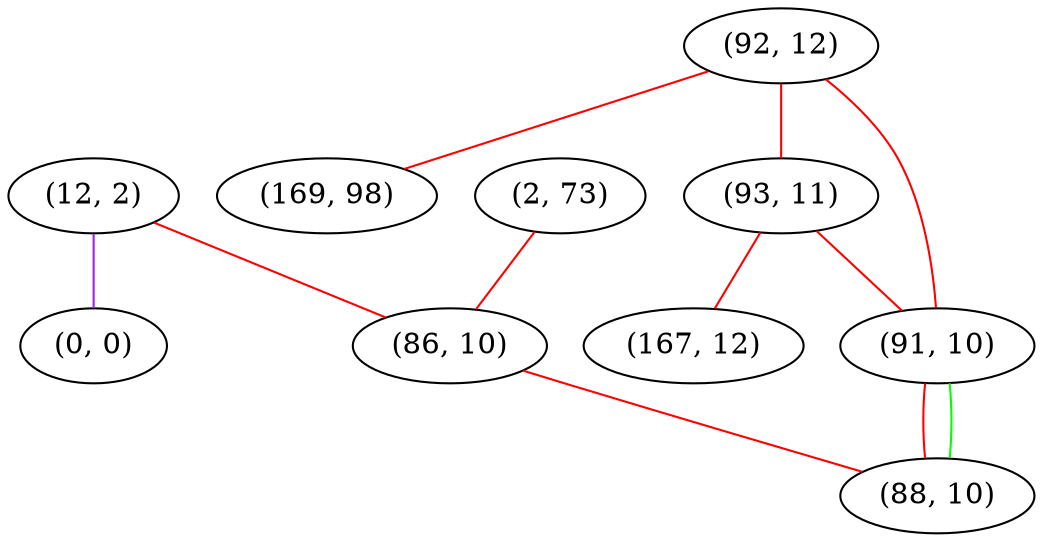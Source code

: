 graph "" {
"(12, 2)";
"(92, 12)";
"(2, 73)";
"(169, 98)";
"(93, 11)";
"(167, 12)";
"(91, 10)";
"(0, 0)";
"(86, 10)";
"(88, 10)";
"(12, 2)" -- "(86, 10)"  [color=red, key=0, weight=1];
"(12, 2)" -- "(0, 0)"  [color=purple, key=0, weight=4];
"(92, 12)" -- "(169, 98)"  [color=red, key=0, weight=1];
"(92, 12)" -- "(91, 10)"  [color=red, key=0, weight=1];
"(92, 12)" -- "(93, 11)"  [color=red, key=0, weight=1];
"(2, 73)" -- "(86, 10)"  [color=red, key=0, weight=1];
"(93, 11)" -- "(167, 12)"  [color=red, key=0, weight=1];
"(93, 11)" -- "(91, 10)"  [color=red, key=0, weight=1];
"(91, 10)" -- "(88, 10)"  [color=red, key=0, weight=1];
"(91, 10)" -- "(88, 10)"  [color=green, key=1, weight=2];
"(86, 10)" -- "(88, 10)"  [color=red, key=0, weight=1];
}
